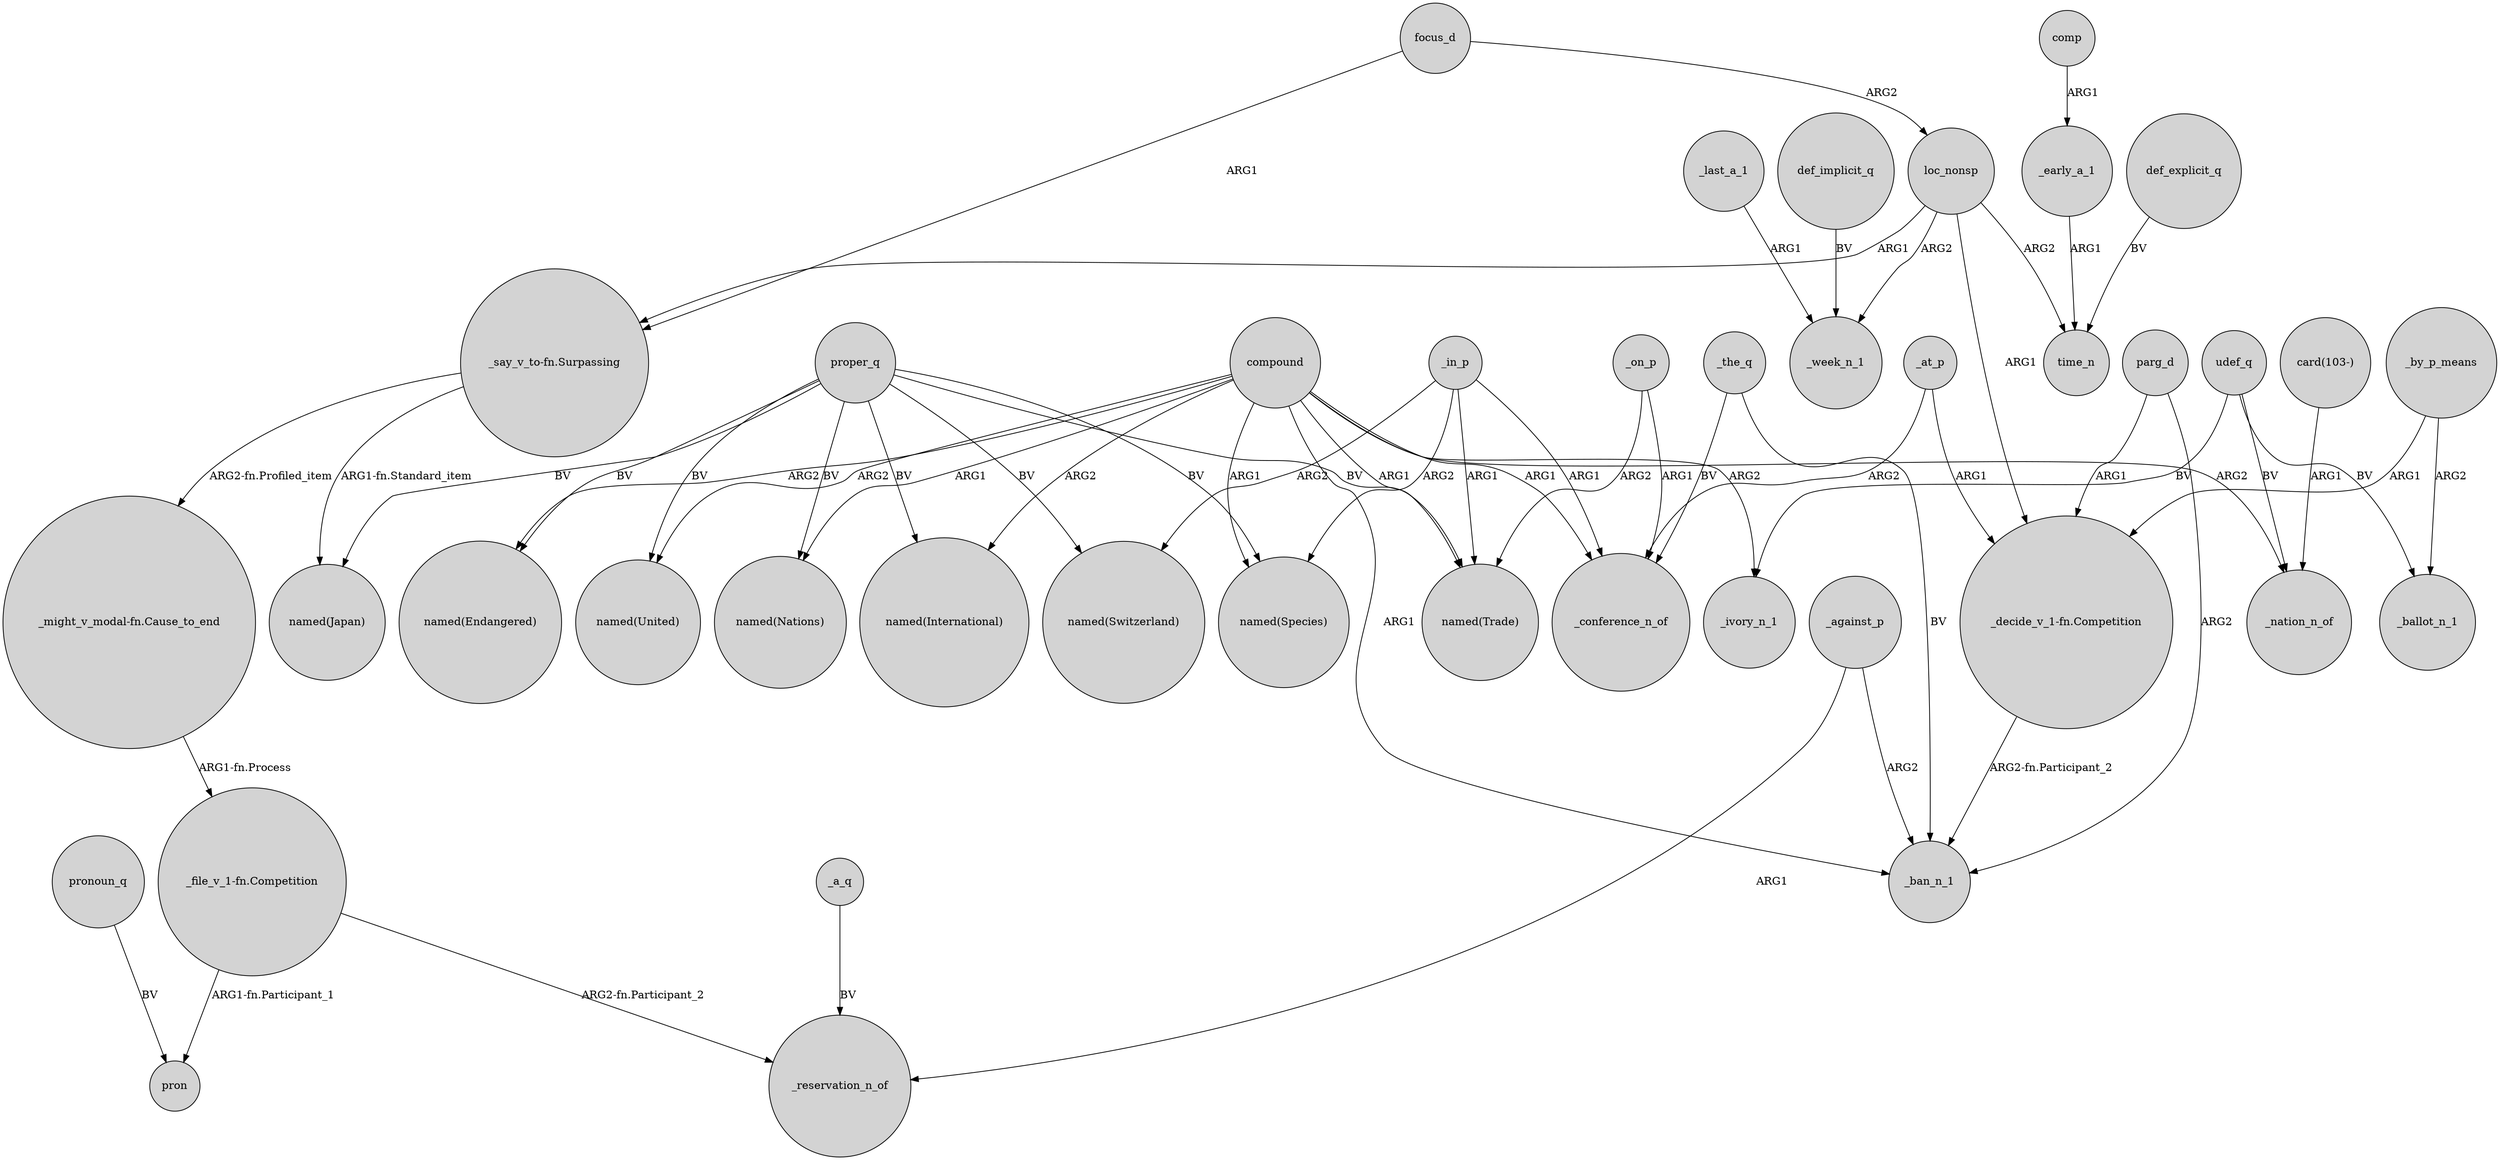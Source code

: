 digraph {
	node [shape=circle style=filled]
	_early_a_1 -> time_n [label=ARG1]
	udef_q -> _ballot_n_1 [label=BV]
	_on_p -> _conference_n_of [label=ARG1]
	proper_q -> "named(Endangered)" [label=BV]
	udef_q -> _ivory_n_1 [label=BV]
	compound -> "named(United)" [label=ARG2]
	_at_p -> _conference_n_of [label=ARG2]
	_by_p_means -> "_decide_v_1-fn.Competition" [label=ARG1]
	proper_q -> "named(Nations)" [label=BV]
	comp -> _early_a_1 [label=ARG1]
	loc_nonsp -> _week_n_1 [label=ARG2]
	focus_d -> loc_nonsp [label=ARG2]
	compound -> "named(Nations)" [label=ARG1]
	parg_d -> _ban_n_1 [label=ARG2]
	udef_q -> _nation_n_of [label=BV]
	_in_p -> "named(Species)" [label=ARG2]
	"_might_v_modal-fn.Cause_to_end" -> "_file_v_1-fn.Competition" [label="ARG1-fn.Process"]
	_by_p_means -> _ballot_n_1 [label=ARG2]
	pronoun_q -> pron [label=BV]
	_against_p -> _reservation_n_of [label=ARG1]
	compound -> _ivory_n_1 [label=ARG2]
	compound -> "named(Trade)" [label=ARG1]
	proper_q -> "named(Trade)" [label=BV]
	compound -> "named(Endangered)" [label=ARG2]
	proper_q -> "named(International)" [label=BV]
	_against_p -> _ban_n_1 [label=ARG2]
	"_say_v_to-fn.Surpassing" -> "named(Japan)" [label="ARG1-fn.Standard_item"]
	"_file_v_1-fn.Competition" -> pron [label="ARG1-fn.Participant_1"]
	compound -> _ban_n_1 [label=ARG1]
	proper_q -> "named(Japan)" [label=BV]
	"_decide_v_1-fn.Competition" -> _ban_n_1 [label="ARG2-fn.Participant_2"]
	_last_a_1 -> _week_n_1 [label=ARG1]
	_a_q -> _reservation_n_of [label=BV]
	_in_p -> "named(Trade)" [label=ARG1]
	"_say_v_to-fn.Surpassing" -> "_might_v_modal-fn.Cause_to_end" [label="ARG2-fn.Profiled_item"]
	_in_p -> "named(Switzerland)" [label=ARG2]
	def_implicit_q -> _week_n_1 [label=BV]
	proper_q -> "named(United)" [label=BV]
	_the_q -> _ban_n_1 [label=BV]
	"_file_v_1-fn.Competition" -> _reservation_n_of [label="ARG2-fn.Participant_2"]
	compound -> _nation_n_of [label=ARG2]
	loc_nonsp -> "_decide_v_1-fn.Competition" [label=ARG1]
	compound -> "named(Species)" [label=ARG1]
	focus_d -> "_say_v_to-fn.Surpassing" [label=ARG1]
	def_explicit_q -> time_n [label=BV]
	compound -> "named(International)" [label=ARG2]
	loc_nonsp -> time_n [label=ARG2]
	_the_q -> _conference_n_of [label=BV]
	_in_p -> _conference_n_of [label=ARG1]
	proper_q -> "named(Species)" [label=BV]
	_at_p -> "_decide_v_1-fn.Competition" [label=ARG1]
	_on_p -> "named(Trade)" [label=ARG2]
	loc_nonsp -> "_say_v_to-fn.Surpassing" [label=ARG1]
	proper_q -> "named(Switzerland)" [label=BV]
	parg_d -> "_decide_v_1-fn.Competition" [label=ARG1]
	"card(103-)" -> _nation_n_of [label=ARG1]
	compound -> _conference_n_of [label=ARG1]
}
